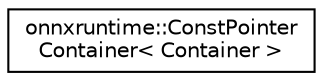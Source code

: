 digraph "Graphical Class Hierarchy"
{
  edge [fontname="Helvetica",fontsize="10",labelfontname="Helvetica",labelfontsize="10"];
  node [fontname="Helvetica",fontsize="10",shape=record];
  rankdir="LR";
  Node0 [label="onnxruntime::ConstPointer\lContainer\< Container \>",height=0.2,width=0.4,color="black", fillcolor="white", style="filled",URL="$classonnxruntime_1_1ConstPointerContainer.html"];
}
